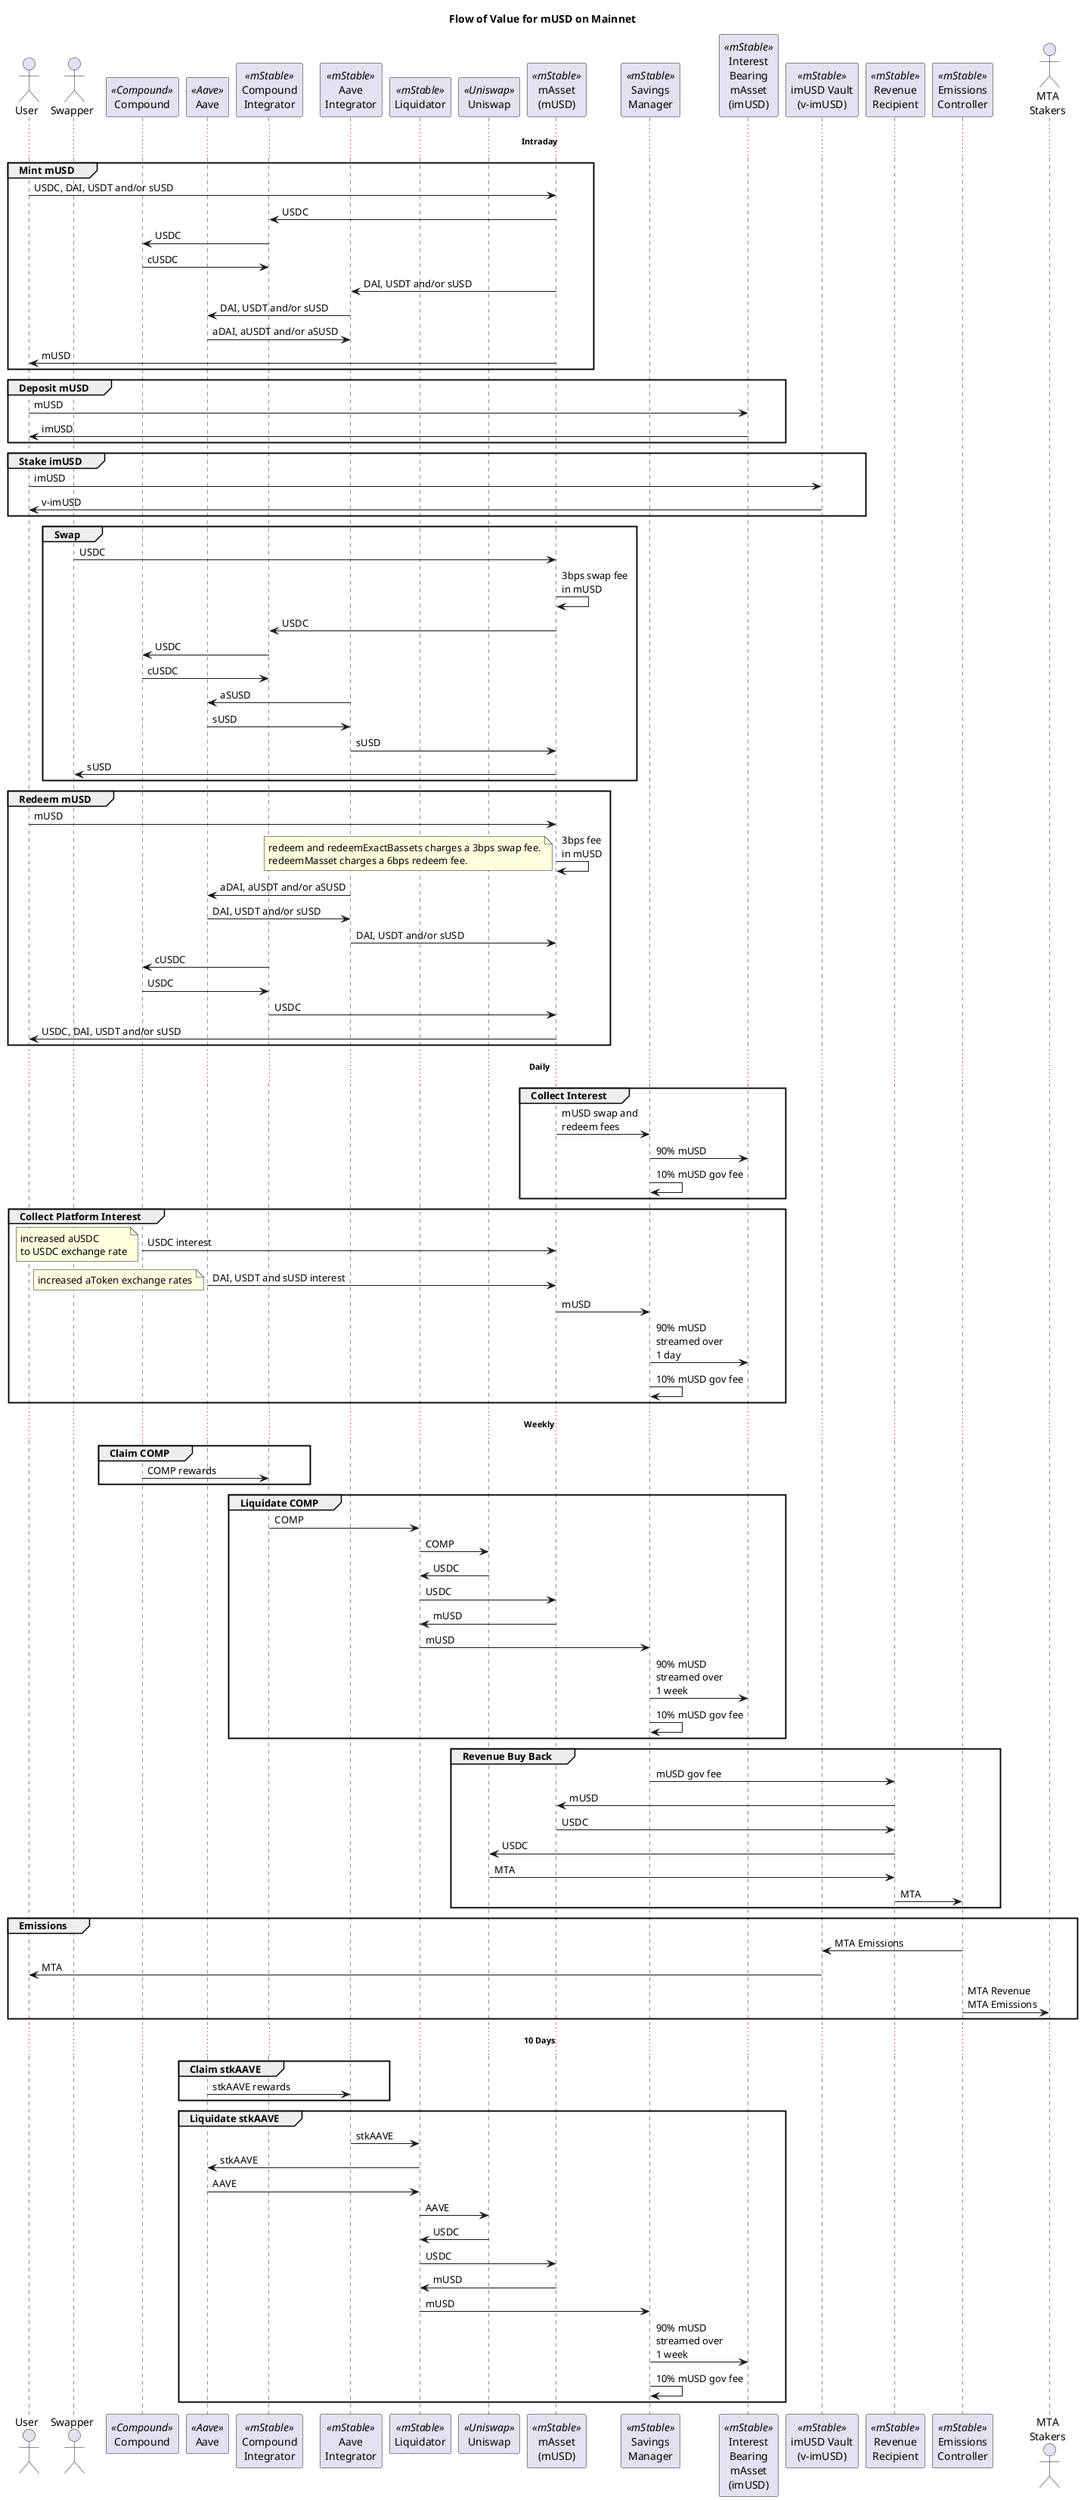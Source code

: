 @startuml

title "Flow of Value for mUSD on Mainnet"

actor "User" as user
actor "Swapper" as swapper
participant "Compound" as comp <<Compound>>
participant "Aave" as aave <<Aave>>
participant "Compound\nIntegrator" as cint <<mStable>>
participant "Aave\nIntegrator" as aint <<mStable>>
participant "Liquidator" as liq <<mStable>>
participant "Uniswap" as uni <<Uniswap>>

participant "mAsset\n(mUSD)" as musd <<mStable>>
participant "Savings\nManager" as sm <<mStable>>
participant "Interest\nBearing\nmAsset\n(imUSD)" as imusd <<mStable>>
participant "imUSD Vault\n(v-imUSD)" as vimusd <<mStable>>
participant "Revenue\nRecipient" as rr <<mStable>>
participant "Emissions\nController" as ec <<mStable>>
actor "MTA\nStakers" as staker

... **Intraday** ...

group Mint mUSD
user -> musd : USDC, DAI, USDT and/or sUSD

musd -> cint : USDC
cint -> comp : USDC
comp -> cint : cUSDC

musd -> aint : DAI, USDT and/or sUSD
aint -> aave : DAI, USDT and/or sUSD
aave -> aint : aDAI, aUSDT and/or aSUSD

musd -> user : mUSD
end

group Deposit mUSD
user -> imusd : mUSD
imusd -> user : imUSD
end

group Stake imUSD
user -> vimusd : imUSD
vimusd -> user : v-imUSD
end

group Swap
swapper -> musd : USDC
musd -> musd : 3bps swap fee\nin mUSD
musd -> cint : USDC
cint -> comp : USDC
comp -> cint : cUSDC
aint -> aave : aSUSD
aave -> aint : sUSD
aint -> musd : sUSD
musd -> swapper : sUSD
end

group Redeem mUSD
user -> musd : mUSD
musd -> musd : 3bps fee\nin mUSD
note left: redeem and redeemExactBassets charges a 3bps swap fee.\nredeemMasset charges a 6bps redeem fee.
aint -> aave : aDAI, aUSDT and/or aSUSD
aave -> aint : DAI, USDT and/or sUSD
aint -> musd : DAI, USDT and/or sUSD
cint -> comp : cUSDC
comp -> cint : USDC
cint -> musd : USDC
musd -> user : USDC, DAI, USDT and/or sUSD
end

... **Daily** ...

group Collect Interest
musd -> sm : mUSD swap and\nredeem fees
sm -> imusd : 90% mUSD
sm -> sm : 10% mUSD gov fee
end

group Collect Platform Interest
comp -> musd : USDC interest
note left : increased aUSDC\nto USDC exchange rate
aave -> musd : DAI, USDT and sUSD interest
note left : increased aToken exchange rates
' musd -> musd : mint (\nUSDC, DAI, USDT, sUSD)
musd -> sm : mUSD
sm -> imusd : 90% mUSD\nstreamed over\n1 day
sm -> sm : 10% mUSD gov fee
end

... **Weekly** ...

group Claim COMP
comp -> cint : COMP rewards
end

group Liquidate COMP
cint -> liq : COMP
liq -> uni : COMP
uni -> liq : USDC
liq -> musd : USDC
' musd -> musd : mint (USDC)
musd -> liq : mUSD
liq -> sm : mUSD
sm -> imusd : 90% mUSD\nstreamed over\n1 week
sm -> sm : 10% mUSD gov fee
end

group Revenue Buy Back
sm -> rr : mUSD gov fee
rr -> musd : mUSD
musd -> rr : USDC
rr -> uni : USDC
uni -> rr : MTA
rr -> ec : MTA
end

group Emissions
ec -> vimusd : MTA Emissions
vimusd -> user : MTA
ec -> staker : MTA Revenue\nMTA Emissions
end

... **10 Days** ...

group Claim stkAAVE
aave -> aint : stkAAVE rewards
end

group Liquidate stkAAVE
aint -> liq : stkAAVE
liq -> aave : stkAAVE
aave -> liq : AAVE
liq -> uni : AAVE
uni -> liq : USDC
liq -> musd : USDC
' musd -> musd : mint (USDC)
musd -> liq : mUSD
liq -> sm : mUSD
sm -> imusd : 90% mUSD\nstreamed over\n1 week
sm -> sm : 10% mUSD gov fee
end

@enduml
